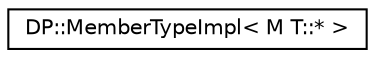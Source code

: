 digraph "Graphical Class Hierarchy"
{
 // LATEX_PDF_SIZE
  edge [fontname="Helvetica",fontsize="10",labelfontname="Helvetica",labelfontsize="10"];
  node [fontname="Helvetica",fontsize="10",shape=record];
  rankdir="LR";
  Node0 [label="DP::MemberTypeImpl\< M T::* \>",height=0.2,width=0.4,color="black", fillcolor="white", style="filled",URL="$d4/da1/structDP_1_1MemberTypeImpl_3_01M_01T_1_1_5_01_4.html",tooltip=" "];
}
